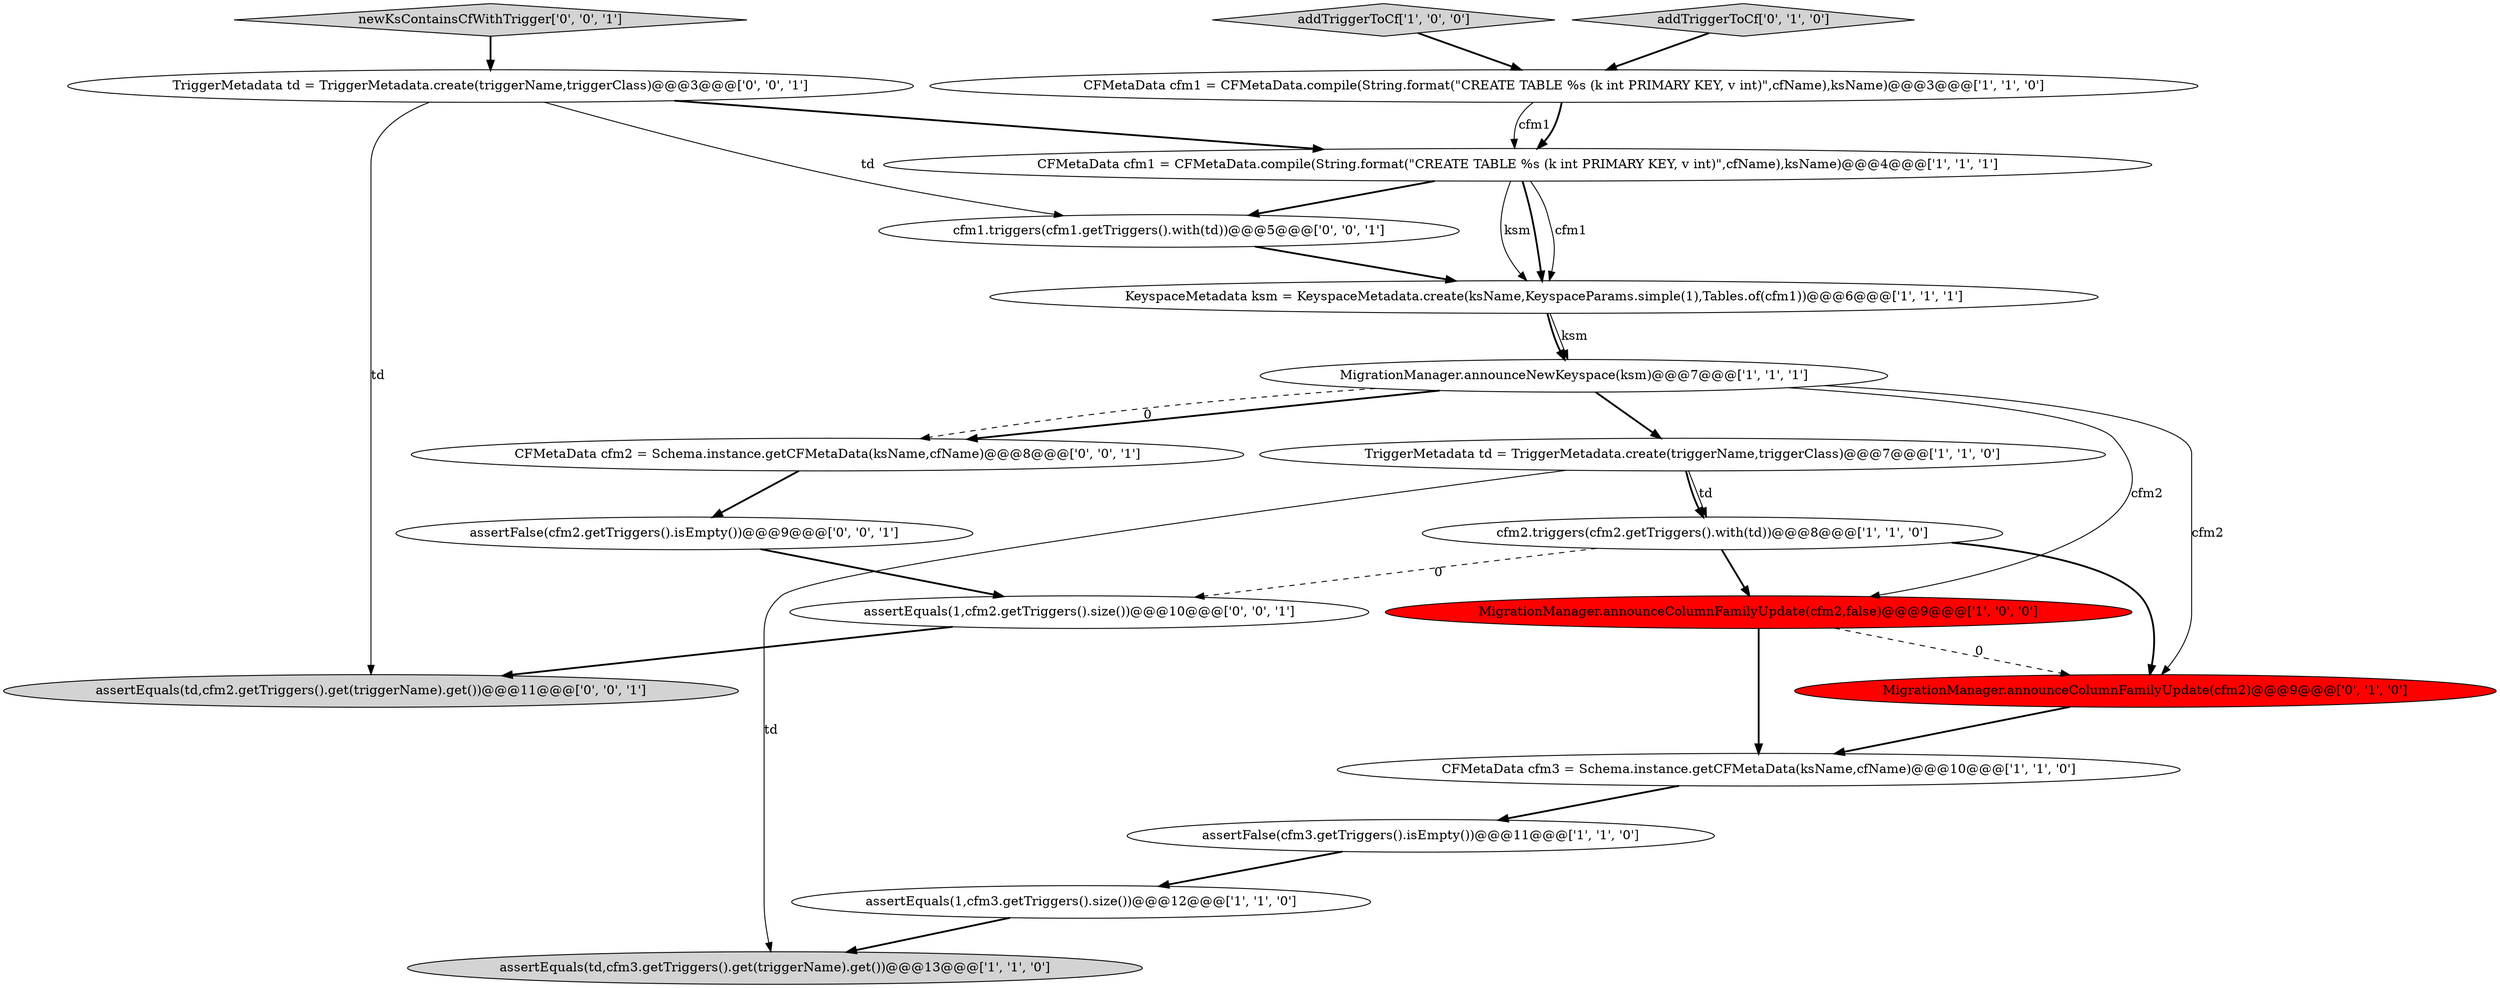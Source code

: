 digraph {
16 [style = filled, label = "cfm1.triggers(cfm1.getTriggers().with(td))@@@5@@@['0', '0', '1']", fillcolor = white, shape = ellipse image = "AAA0AAABBB3BBB"];
7 [style = filled, label = "addTriggerToCf['1', '0', '0']", fillcolor = lightgray, shape = diamond image = "AAA0AAABBB1BBB"];
19 [style = filled, label = "assertEquals(1,cfm2.getTriggers().size())@@@10@@@['0', '0', '1']", fillcolor = white, shape = ellipse image = "AAA0AAABBB3BBB"];
8 [style = filled, label = "MigrationManager.announceNewKeyspace(ksm)@@@7@@@['1', '1', '1']", fillcolor = white, shape = ellipse image = "AAA0AAABBB1BBB"];
2 [style = filled, label = "assertFalse(cfm3.getTriggers().isEmpty())@@@11@@@['1', '1', '0']", fillcolor = white, shape = ellipse image = "AAA0AAABBB1BBB"];
10 [style = filled, label = "assertEquals(1,cfm3.getTriggers().size())@@@12@@@['1', '1', '0']", fillcolor = white, shape = ellipse image = "AAA0AAABBB1BBB"];
5 [style = filled, label = "assertEquals(td,cfm3.getTriggers().get(triggerName).get())@@@13@@@['1', '1', '0']", fillcolor = lightgray, shape = ellipse image = "AAA0AAABBB1BBB"];
17 [style = filled, label = "assertFalse(cfm2.getTriggers().isEmpty())@@@9@@@['0', '0', '1']", fillcolor = white, shape = ellipse image = "AAA0AAABBB3BBB"];
13 [style = filled, label = "MigrationManager.announceColumnFamilyUpdate(cfm2)@@@9@@@['0', '1', '0']", fillcolor = red, shape = ellipse image = "AAA1AAABBB2BBB"];
3 [style = filled, label = "MigrationManager.announceColumnFamilyUpdate(cfm2,false)@@@9@@@['1', '0', '0']", fillcolor = red, shape = ellipse image = "AAA1AAABBB1BBB"];
1 [style = filled, label = "CFMetaData cfm3 = Schema.instance.getCFMetaData(ksName,cfName)@@@10@@@['1', '1', '0']", fillcolor = white, shape = ellipse image = "AAA0AAABBB1BBB"];
4 [style = filled, label = "CFMetaData cfm1 = CFMetaData.compile(String.format(\"CREATE TABLE %s (k int PRIMARY KEY, v int)\",cfName),ksName)@@@4@@@['1', '1', '1']", fillcolor = white, shape = ellipse image = "AAA0AAABBB1BBB"];
0 [style = filled, label = "TriggerMetadata td = TriggerMetadata.create(triggerName,triggerClass)@@@7@@@['1', '1', '0']", fillcolor = white, shape = ellipse image = "AAA0AAABBB1BBB"];
20 [style = filled, label = "newKsContainsCfWithTrigger['0', '0', '1']", fillcolor = lightgray, shape = diamond image = "AAA0AAABBB3BBB"];
12 [style = filled, label = "addTriggerToCf['0', '1', '0']", fillcolor = lightgray, shape = diamond image = "AAA0AAABBB2BBB"];
11 [style = filled, label = "KeyspaceMetadata ksm = KeyspaceMetadata.create(ksName,KeyspaceParams.simple(1),Tables.of(cfm1))@@@6@@@['1', '1', '1']", fillcolor = white, shape = ellipse image = "AAA0AAABBB1BBB"];
18 [style = filled, label = "assertEquals(td,cfm2.getTriggers().get(triggerName).get())@@@11@@@['0', '0', '1']", fillcolor = lightgray, shape = ellipse image = "AAA0AAABBB3BBB"];
15 [style = filled, label = "TriggerMetadata td = TriggerMetadata.create(triggerName,triggerClass)@@@3@@@['0', '0', '1']", fillcolor = white, shape = ellipse image = "AAA0AAABBB3BBB"];
9 [style = filled, label = "cfm2.triggers(cfm2.getTriggers().with(td))@@@8@@@['1', '1', '0']", fillcolor = white, shape = ellipse image = "AAA0AAABBB1BBB"];
6 [style = filled, label = "CFMetaData cfm1 = CFMetaData.compile(String.format(\"CREATE TABLE %s (k int PRIMARY KEY, v int)\",cfName),ksName)@@@3@@@['1', '1', '0']", fillcolor = white, shape = ellipse image = "AAA0AAABBB1BBB"];
14 [style = filled, label = "CFMetaData cfm2 = Schema.instance.getCFMetaData(ksName,cfName)@@@8@@@['0', '0', '1']", fillcolor = white, shape = ellipse image = "AAA0AAABBB3BBB"];
6->4 [style = solid, label="cfm1"];
0->9 [style = bold, label=""];
19->18 [style = bold, label=""];
16->11 [style = bold, label=""];
3->1 [style = bold, label=""];
4->11 [style = solid, label="ksm"];
15->18 [style = solid, label="td"];
8->14 [style = bold, label=""];
14->17 [style = bold, label=""];
8->14 [style = dashed, label="0"];
2->10 [style = bold, label=""];
12->6 [style = bold, label=""];
3->13 [style = dashed, label="0"];
17->19 [style = bold, label=""];
15->16 [style = solid, label="td"];
13->1 [style = bold, label=""];
8->0 [style = bold, label=""];
9->19 [style = dashed, label="0"];
8->3 [style = solid, label="cfm2"];
6->4 [style = bold, label=""];
10->5 [style = bold, label=""];
11->8 [style = solid, label="ksm"];
8->13 [style = solid, label="cfm2"];
7->6 [style = bold, label=""];
15->4 [style = bold, label=""];
9->13 [style = bold, label=""];
9->3 [style = bold, label=""];
0->5 [style = solid, label="td"];
11->8 [style = bold, label=""];
1->2 [style = bold, label=""];
4->11 [style = bold, label=""];
20->15 [style = bold, label=""];
0->9 [style = solid, label="td"];
4->16 [style = bold, label=""];
4->11 [style = solid, label="cfm1"];
}
